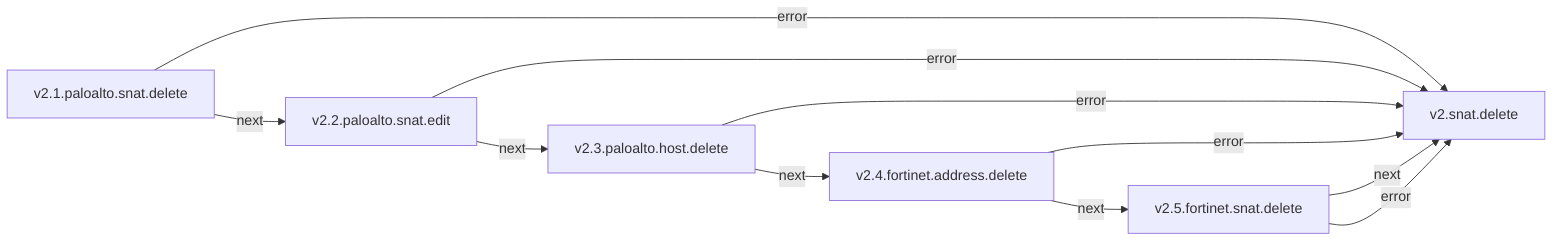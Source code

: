 graph LR
  v2.1.paloalto.snat.delete -->|next| v2.2.paloalto.snat.edit
  v2.1.paloalto.snat.delete -->|error| v2.snat.delete
  v2.2.paloalto.snat.edit -->|next| v2.3.paloalto.host.delete
  v2.2.paloalto.snat.edit -->|error| v2.snat.delete
  v2.3.paloalto.host.delete -->|next| v2.4.fortinet.address.delete
  v2.3.paloalto.host.delete -->|error| v2.snat.delete
  v2.4.fortinet.address.delete -->|next| v2.5.fortinet.snat.delete
  v2.4.fortinet.address.delete -->|error| v2.snat.delete
  v2.5.fortinet.snat.delete -->|next| v2.snat.delete
  v2.5.fortinet.snat.delete -->|error| v2.snat.delete